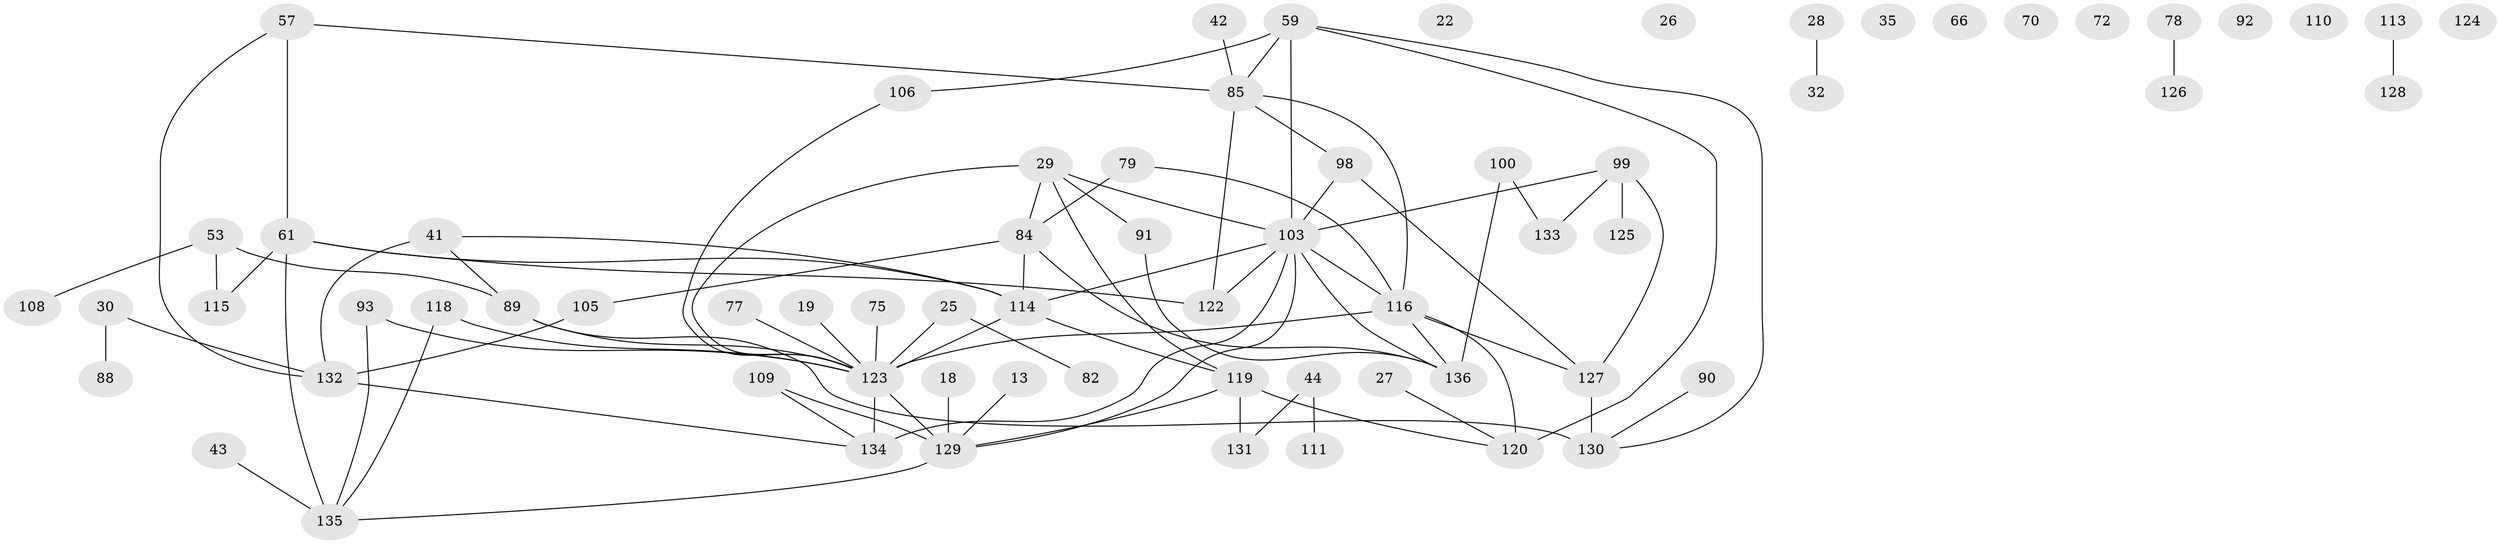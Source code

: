 // original degree distribution, {3: 0.19852941176470587, 6: 0.03676470588235294, 1: 0.22058823529411764, 2: 0.25, 0: 0.0661764705882353, 8: 0.014705882352941176, 4: 0.1323529411764706, 5: 0.0661764705882353, 7: 0.014705882352941176}
// Generated by graph-tools (version 1.1) at 2025/44/03/04/25 21:44:06]
// undirected, 68 vertices, 88 edges
graph export_dot {
graph [start="1"]
  node [color=gray90,style=filled];
  13;
  18;
  19;
  22;
  25;
  26;
  27;
  28;
  29;
  30;
  32;
  35;
  41;
  42 [super="+6"];
  43 [super="+9"];
  44;
  53 [super="+15"];
  57;
  59;
  61 [super="+1"];
  66;
  70;
  72;
  75;
  77;
  78;
  79 [super="+52"];
  82;
  84 [super="+51"];
  85 [super="+50"];
  88;
  89 [super="+45"];
  90;
  91;
  92;
  93;
  98 [super="+56+37+65"];
  99 [super="+4"];
  100;
  103 [super="+3+47+96"];
  105 [super="+87"];
  106;
  108;
  109;
  110;
  111;
  113;
  114 [super="+112"];
  115;
  116 [super="+23+86"];
  118;
  119 [super="+63"];
  120 [super="+39+40"];
  122;
  123 [super="+48+60+107+117"];
  124;
  125;
  126;
  127 [super="+49+24+95"];
  128;
  129 [super="+76+8+31+102"];
  130 [super="+81+80+97"];
  131;
  132 [super="+46"];
  133;
  134 [super="+74+10+121"];
  135;
  136 [super="+94"];
  13 -- 129;
  18 -- 129;
  19 -- 123;
  25 -- 82;
  25 -- 123;
  27 -- 120;
  28 -- 32;
  29 -- 84 [weight=2];
  29 -- 91;
  29 -- 119;
  29 -- 123 [weight=2];
  29 -- 103 [weight=2];
  30 -- 88;
  30 -- 132;
  41 -- 89;
  41 -- 114;
  41 -- 132 [weight=2];
  42 -- 85;
  43 -- 135;
  44 -- 111;
  44 -- 131;
  53 -- 89;
  53 -- 108;
  53 -- 115;
  57 -- 61;
  57 -- 85;
  57 -- 132;
  59 -- 85 [weight=2];
  59 -- 106;
  59 -- 103;
  59 -- 120;
  59 -- 130;
  61 -- 122;
  61 -- 135 [weight=2];
  61 -- 115;
  61 -- 114;
  75 -- 123;
  77 -- 123;
  78 -- 126;
  79 -- 84;
  79 -- 116;
  84 -- 114 [weight=2];
  84 -- 136;
  84 -- 105;
  85 -- 116;
  85 -- 122;
  85 -- 98;
  89 -- 123;
  89 -- 130;
  90 -- 130;
  91 -- 136;
  93 -- 135;
  93 -- 123;
  98 -- 127;
  98 -- 103;
  99 -- 133;
  99 -- 125;
  99 -- 127;
  99 -- 103;
  100 -- 133;
  100 -- 136;
  103 -- 116;
  103 -- 129 [weight=2];
  103 -- 122;
  103 -- 114;
  103 -- 134;
  103 -- 136;
  105 -- 132;
  106 -- 123;
  109 -- 129;
  109 -- 134;
  113 -- 128;
  114 -- 119;
  114 -- 123;
  116 -- 120 [weight=3];
  116 -- 123 [weight=6];
  116 -- 127;
  116 -- 136;
  118 -- 135;
  118 -- 123;
  119 -- 129 [weight=2];
  119 -- 120;
  119 -- 131;
  123 -- 129 [weight=3];
  123 -- 134 [weight=3];
  127 -- 130 [weight=2];
  129 -- 135;
  132 -- 134 [weight=2];
}
